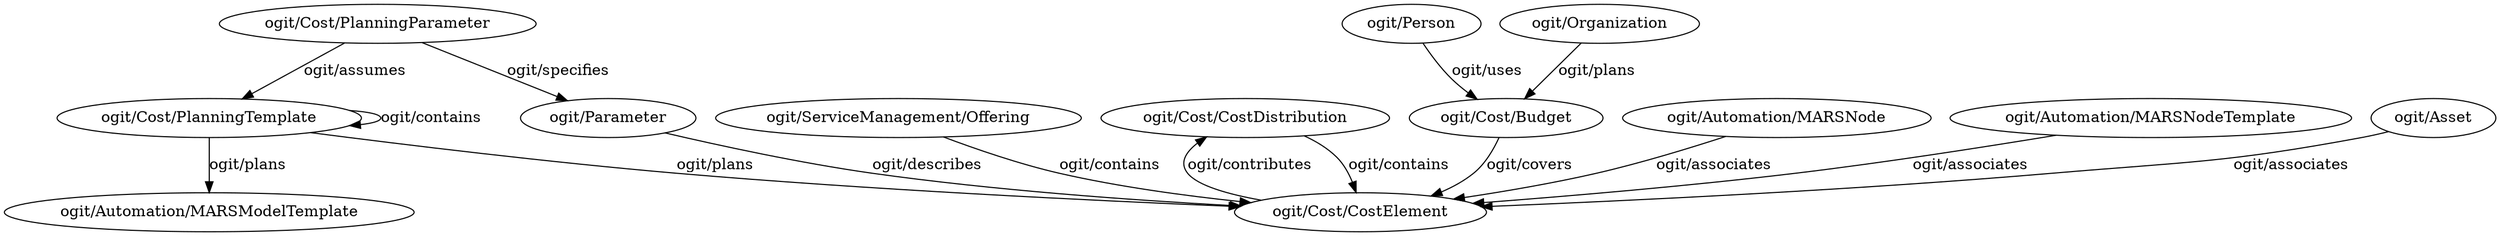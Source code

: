 digraph OGIT_ontology {
   "ogit/Cost/CostDistribution" -> "ogit/Cost/CostElement" [label="ogit/contains    "];
   "ogit/Cost/PlanningTemplate" -> "ogit/Cost/PlanningTemplate" [label="ogit/contains    "];
   "ogit/ServiceManagement/Offering" -> "ogit/Cost/CostElement" [label="ogit/contains    "];
   "ogit/Cost/PlanningParameter" -> "ogit/Parameter" [label="ogit/specifies    "];
   "ogit/Cost/Budget" -> "ogit/Cost/CostElement" [label="ogit/covers    "];
   "ogit/Parameter" -> "ogit/Cost/CostElement" [label="ogit/describes    "];
   "ogit/Cost/CostElement" -> "ogit/Cost/CostDistribution" [label="ogit/contributes    "];
   "ogit/Automation/MARSNode" -> "ogit/Cost/CostElement" [label="ogit/associates    "];
   "ogit/Automation/MARSNodeTemplate" -> "ogit/Cost/CostElement" [label="ogit/associates    "];
   "ogit/Asset" -> "ogit/Cost/CostElement" [label="ogit/associates    "];
   "ogit/Person" -> "ogit/Cost/Budget" [label="ogit/uses    "];
   "ogit/Cost/PlanningTemplate" -> "ogit/Automation/MARSModelTemplate" [label="ogit/plans    "];
   "ogit/Cost/PlanningTemplate" -> "ogit/Cost/CostElement" [label="ogit/plans    "];
   "ogit/Organization" -> "ogit/Cost/Budget" [label="ogit/plans    "];
   "ogit/Cost/PlanningParameter" -> "ogit/Cost/PlanningTemplate" [label="ogit/assumes    "];
}
